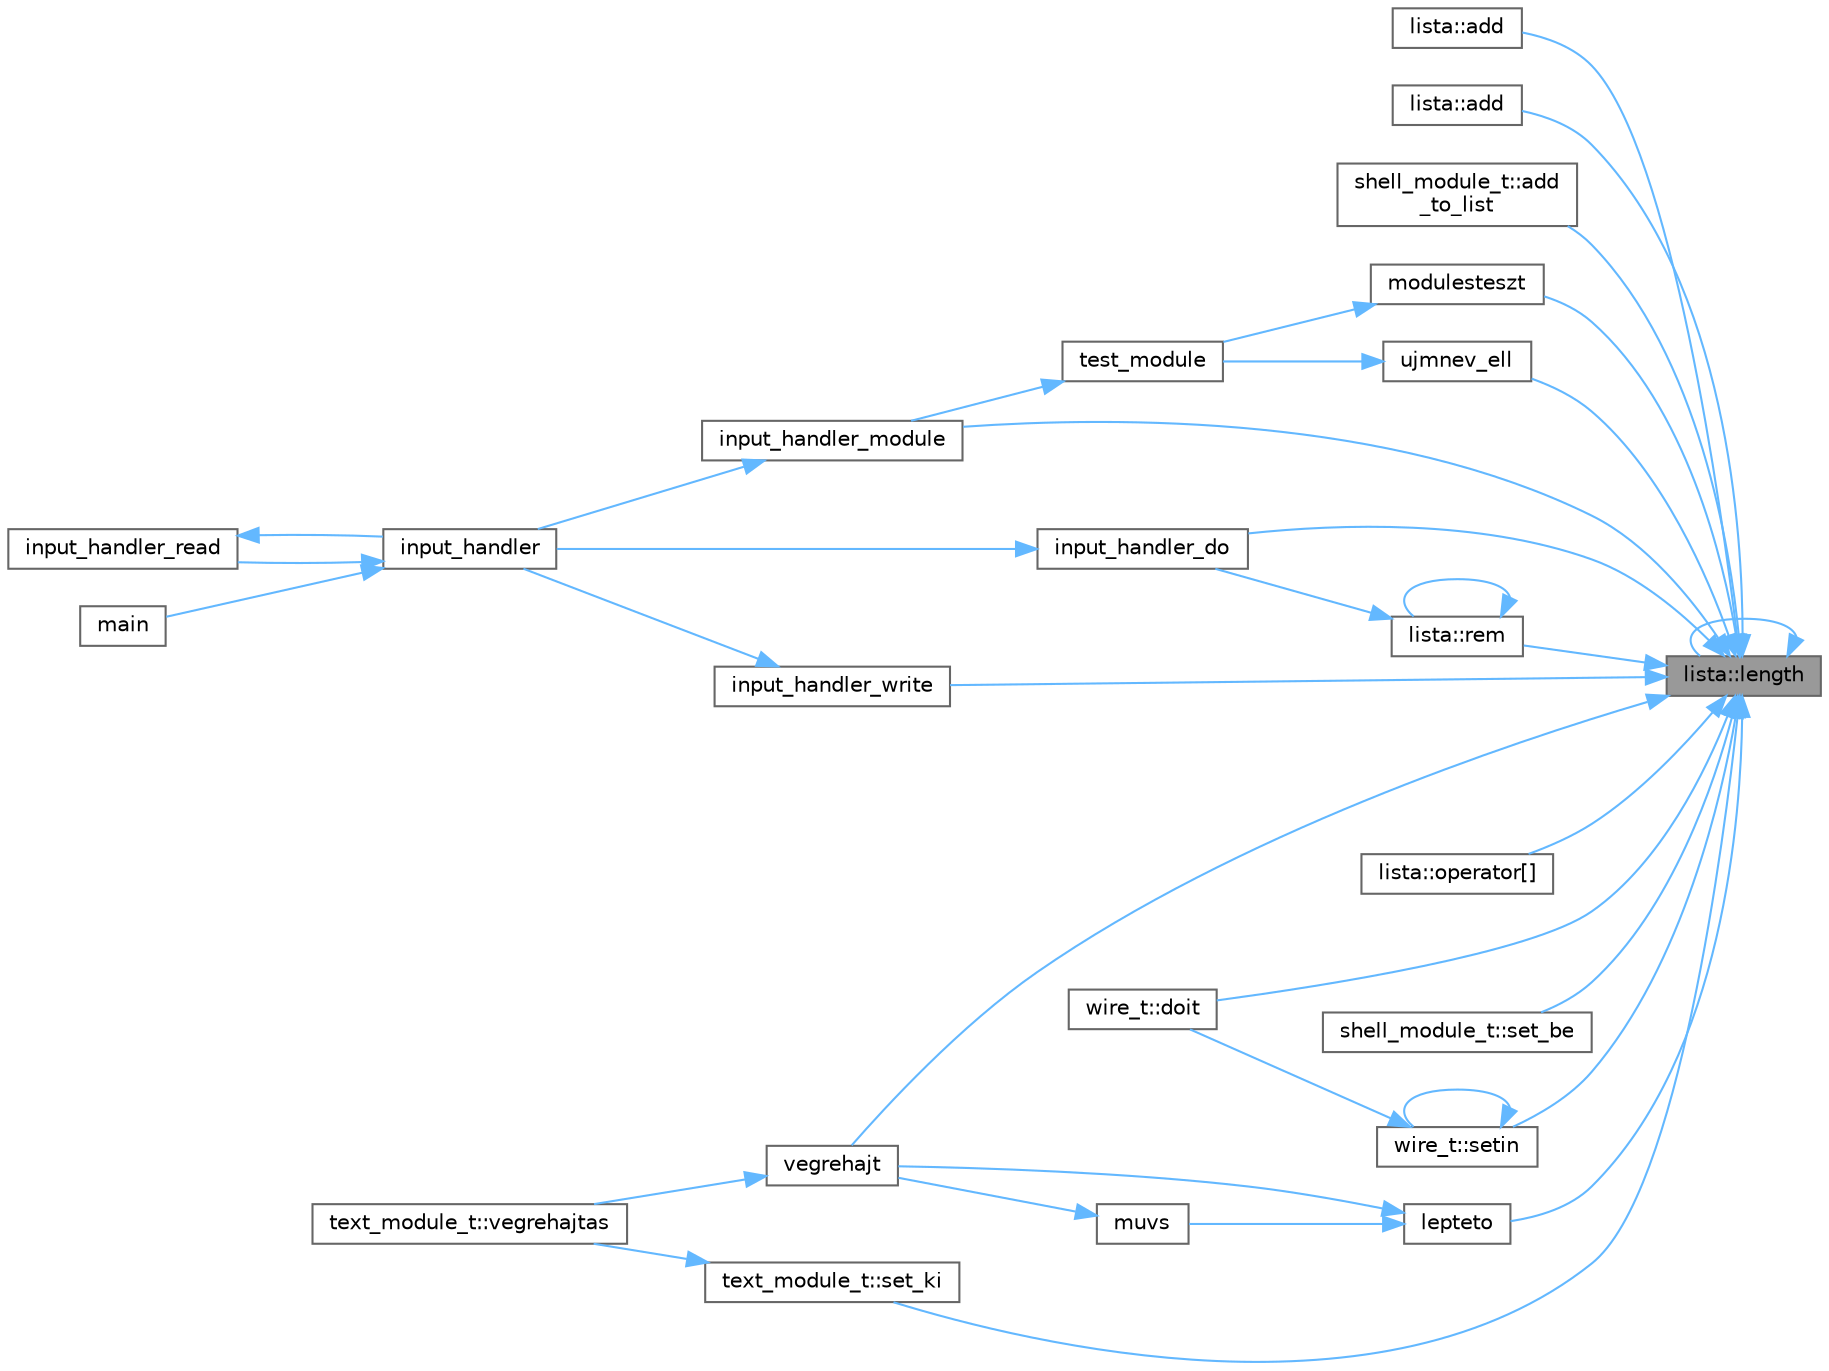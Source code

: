 digraph "lista::length"
{
 // LATEX_PDF_SIZE
  bgcolor="transparent";
  edge [fontname=Helvetica,fontsize=10,labelfontname=Helvetica,labelfontsize=10];
  node [fontname=Helvetica,fontsize=10,shape=box,height=0.2,width=0.4];
  rankdir="RL";
  Node1 [id="Node000001",label="lista::length",height=0.2,width=0.4,color="gray40", fillcolor="grey60", style="filled", fontcolor="black",tooltip=" "];
  Node1 -> Node2 [id="edge71_Node000001_Node000002",dir="back",color="steelblue1",style="solid",tooltip=" "];
  Node2 [id="Node000002",label="lista::add",height=0.2,width=0.4,color="grey40", fillcolor="white", style="filled",URL="$classlista.html#a9922b34e782b64acb0a49ed094235a09",tooltip=" "];
  Node1 -> Node3 [id="edge72_Node000001_Node000003",dir="back",color="steelblue1",style="solid",tooltip=" "];
  Node3 [id="Node000003",label="lista::add",height=0.2,width=0.4,color="grey40", fillcolor="white", style="filled",URL="$classlista.html#a4e645a0ec15e70328ca134042d2cb472",tooltip=" "];
  Node1 -> Node4 [id="edge73_Node000001_Node000004",dir="back",color="steelblue1",style="solid",tooltip=" "];
  Node4 [id="Node000004",label="shell_module_t::add\l_to_list",height=0.2,width=0.4,color="grey40", fillcolor="white", style="filled",URL="$classshell__module__t.html#a4e060254af234565da1f0381e82a4afa",tooltip=" "];
  Node1 -> Node5 [id="edge74_Node000001_Node000005",dir="back",color="steelblue1",style="solid",tooltip=" "];
  Node5 [id="Node000005",label="wire_t::doit",height=0.2,width=0.4,color="grey40", fillcolor="white", style="filled",URL="$classwire__t.html#a7197d613264ea00f51325b593955c149",tooltip=" "];
  Node1 -> Node6 [id="edge75_Node000001_Node000006",dir="back",color="steelblue1",style="solid",tooltip=" "];
  Node6 [id="Node000006",label="input_handler_do",height=0.2,width=0.4,color="grey40", fillcolor="white", style="filled",URL="$nharamkor__vs_8cpp.html#af09a2309c4133585955f671c2be21293",tooltip=" "];
  Node6 -> Node7 [id="edge76_Node000006_Node000007",dir="back",color="steelblue1",style="solid",tooltip=" "];
  Node7 [id="Node000007",label="input_handler",height=0.2,width=0.4,color="grey40", fillcolor="white", style="filled",URL="$nharamkor__vs_8cpp.html#ab44d8e6ed4c39cb1c0cf792429db848e",tooltip=" "];
  Node7 -> Node8 [id="edge77_Node000007_Node000008",dir="back",color="steelblue1",style="solid",tooltip=" "];
  Node8 [id="Node000008",label="input_handler_read",height=0.2,width=0.4,color="grey40", fillcolor="white", style="filled",URL="$nharamkor__vs_8cpp.html#ab7c916fb6815401293901bf9e02feb5d",tooltip=" "];
  Node8 -> Node7 [id="edge78_Node000008_Node000007",dir="back",color="steelblue1",style="solid",tooltip=" "];
  Node7 -> Node9 [id="edge79_Node000007_Node000009",dir="back",color="steelblue1",style="solid",tooltip=" "];
  Node9 [id="Node000009",label="main",height=0.2,width=0.4,color="grey40", fillcolor="white", style="filled",URL="$nharamkor__vs_8cpp.html#ae66f6b31b5ad750f1fe042a706a4e3d4",tooltip=" "];
  Node1 -> Node10 [id="edge80_Node000001_Node000010",dir="back",color="steelblue1",style="solid",tooltip=" "];
  Node10 [id="Node000010",label="input_handler_module",height=0.2,width=0.4,color="grey40", fillcolor="white", style="filled",URL="$nharamkor__vs_8cpp.html#a28f543ce27108ae4de42d9991865237e",tooltip=" "];
  Node10 -> Node7 [id="edge81_Node000010_Node000007",dir="back",color="steelblue1",style="solid",tooltip=" "];
  Node1 -> Node11 [id="edge82_Node000001_Node000011",dir="back",color="steelblue1",style="solid",tooltip=" "];
  Node11 [id="Node000011",label="input_handler_write",height=0.2,width=0.4,color="grey40", fillcolor="white", style="filled",URL="$nharamkor__vs_8cpp.html#aedc7074de3b40368806c1c432f215d92",tooltip=" "];
  Node11 -> Node7 [id="edge83_Node000011_Node000007",dir="back",color="steelblue1",style="solid",tooltip=" "];
  Node1 -> Node1 [id="edge84_Node000001_Node000001",dir="back",color="steelblue1",style="solid",tooltip=" "];
  Node1 -> Node12 [id="edge85_Node000001_Node000012",dir="back",color="steelblue1",style="solid",tooltip=" "];
  Node12 [id="Node000012",label="lepteto",height=0.2,width=0.4,color="grey40", fillcolor="white", style="filled",URL="$text__module_8cpp.html#a03a0ce27639dfeafbf0b8e3e94741651",tooltip=" "];
  Node12 -> Node13 [id="edge86_Node000012_Node000013",dir="back",color="steelblue1",style="solid",tooltip=" "];
  Node13 [id="Node000013",label="muvs",height=0.2,width=0.4,color="grey40", fillcolor="white", style="filled",URL="$text__module_8cpp.html#a0409fbc3d883fb339196f392b177dab7",tooltip=" "];
  Node13 -> Node14 [id="edge87_Node000013_Node000014",dir="back",color="steelblue1",style="solid",tooltip=" "];
  Node14 [id="Node000014",label="vegrehajt",height=0.2,width=0.4,color="grey40", fillcolor="white", style="filled",URL="$text__module_8cpp.html#a5e761d3e1f203f5db1ab8e87710494bf",tooltip=" "];
  Node14 -> Node15 [id="edge88_Node000014_Node000015",dir="back",color="steelblue1",style="solid",tooltip=" "];
  Node15 [id="Node000015",label="text_module_t::vegrehajtas",height=0.2,width=0.4,color="grey40", fillcolor="white", style="filled",URL="$classtext__module__t.html#a85cea3d8a0adb3b18631c8f1a9f249ff",tooltip=" "];
  Node12 -> Node14 [id="edge89_Node000012_Node000014",dir="back",color="steelblue1",style="solid",tooltip=" "];
  Node1 -> Node16 [id="edge90_Node000001_Node000016",dir="back",color="steelblue1",style="solid",tooltip=" "];
  Node16 [id="Node000016",label="modulesteszt",height=0.2,width=0.4,color="grey40", fillcolor="white", style="filled",URL="$nharamkor__vs_8cpp.html#a079dcfedb64af966eab0a78d9a4c979d",tooltip=" "];
  Node16 -> Node17 [id="edge91_Node000016_Node000017",dir="back",color="steelblue1",style="solid",tooltip=" "];
  Node17 [id="Node000017",label="test_module",height=0.2,width=0.4,color="grey40", fillcolor="white", style="filled",URL="$nharamkor__vs_8cpp.html#a079960085332785c1fb971533a9912a9",tooltip=" "];
  Node17 -> Node10 [id="edge92_Node000017_Node000010",dir="back",color="steelblue1",style="solid",tooltip=" "];
  Node1 -> Node18 [id="edge93_Node000001_Node000018",dir="back",color="steelblue1",style="solid",tooltip=" "];
  Node18 [id="Node000018",label="lista::operator[]",height=0.2,width=0.4,color="grey40", fillcolor="white", style="filled",URL="$classlista.html#a8d4db93520ace0ab526a9216c6a5752f",tooltip=" "];
  Node1 -> Node19 [id="edge94_Node000001_Node000019",dir="back",color="steelblue1",style="solid",tooltip=" "];
  Node19 [id="Node000019",label="lista::rem",height=0.2,width=0.4,color="grey40", fillcolor="white", style="filled",URL="$classlista.html#a91e03590c673ff5b3b928acc9dc6275d",tooltip=" "];
  Node19 -> Node6 [id="edge95_Node000019_Node000006",dir="back",color="steelblue1",style="solid",tooltip=" "];
  Node19 -> Node19 [id="edge96_Node000019_Node000019",dir="back",color="steelblue1",style="solid",tooltip=" "];
  Node1 -> Node20 [id="edge97_Node000001_Node000020",dir="back",color="steelblue1",style="solid",tooltip=" "];
  Node20 [id="Node000020",label="shell_module_t::set_be",height=0.2,width=0.4,color="grey40", fillcolor="white", style="filled",URL="$classshell__module__t.html#ad51fd55322054ad381801aaeae0bcecb",tooltip=" "];
  Node1 -> Node21 [id="edge98_Node000001_Node000021",dir="back",color="steelblue1",style="solid",tooltip=" "];
  Node21 [id="Node000021",label="text_module_t::set_ki",height=0.2,width=0.4,color="grey40", fillcolor="white", style="filled",URL="$classtext__module__t.html#a316e7ea9bed76e5ef68bbb4cd4da95ef",tooltip=" "];
  Node21 -> Node15 [id="edge99_Node000021_Node000015",dir="back",color="steelblue1",style="solid",tooltip=" "];
  Node1 -> Node22 [id="edge100_Node000001_Node000022",dir="back",color="steelblue1",style="solid",tooltip=" "];
  Node22 [id="Node000022",label="wire_t::setin",height=0.2,width=0.4,color="grey40", fillcolor="white", style="filled",URL="$classwire__t.html#afb467831d8761cf47e16df0104f6715f",tooltip=" "];
  Node22 -> Node5 [id="edge101_Node000022_Node000005",dir="back",color="steelblue1",style="solid",tooltip=" "];
  Node22 -> Node22 [id="edge102_Node000022_Node000022",dir="back",color="steelblue1",style="solid",tooltip=" "];
  Node1 -> Node23 [id="edge103_Node000001_Node000023",dir="back",color="steelblue1",style="solid",tooltip=" "];
  Node23 [id="Node000023",label="ujmnev_ell",height=0.2,width=0.4,color="grey40", fillcolor="white", style="filled",URL="$nharamkor__vs_8cpp.html#a8394f5d2589de5e083e551414e4d1a92",tooltip=" "];
  Node23 -> Node17 [id="edge104_Node000023_Node000017",dir="back",color="steelblue1",style="solid",tooltip=" "];
  Node1 -> Node14 [id="edge105_Node000001_Node000014",dir="back",color="steelblue1",style="solid",tooltip=" "];
}
